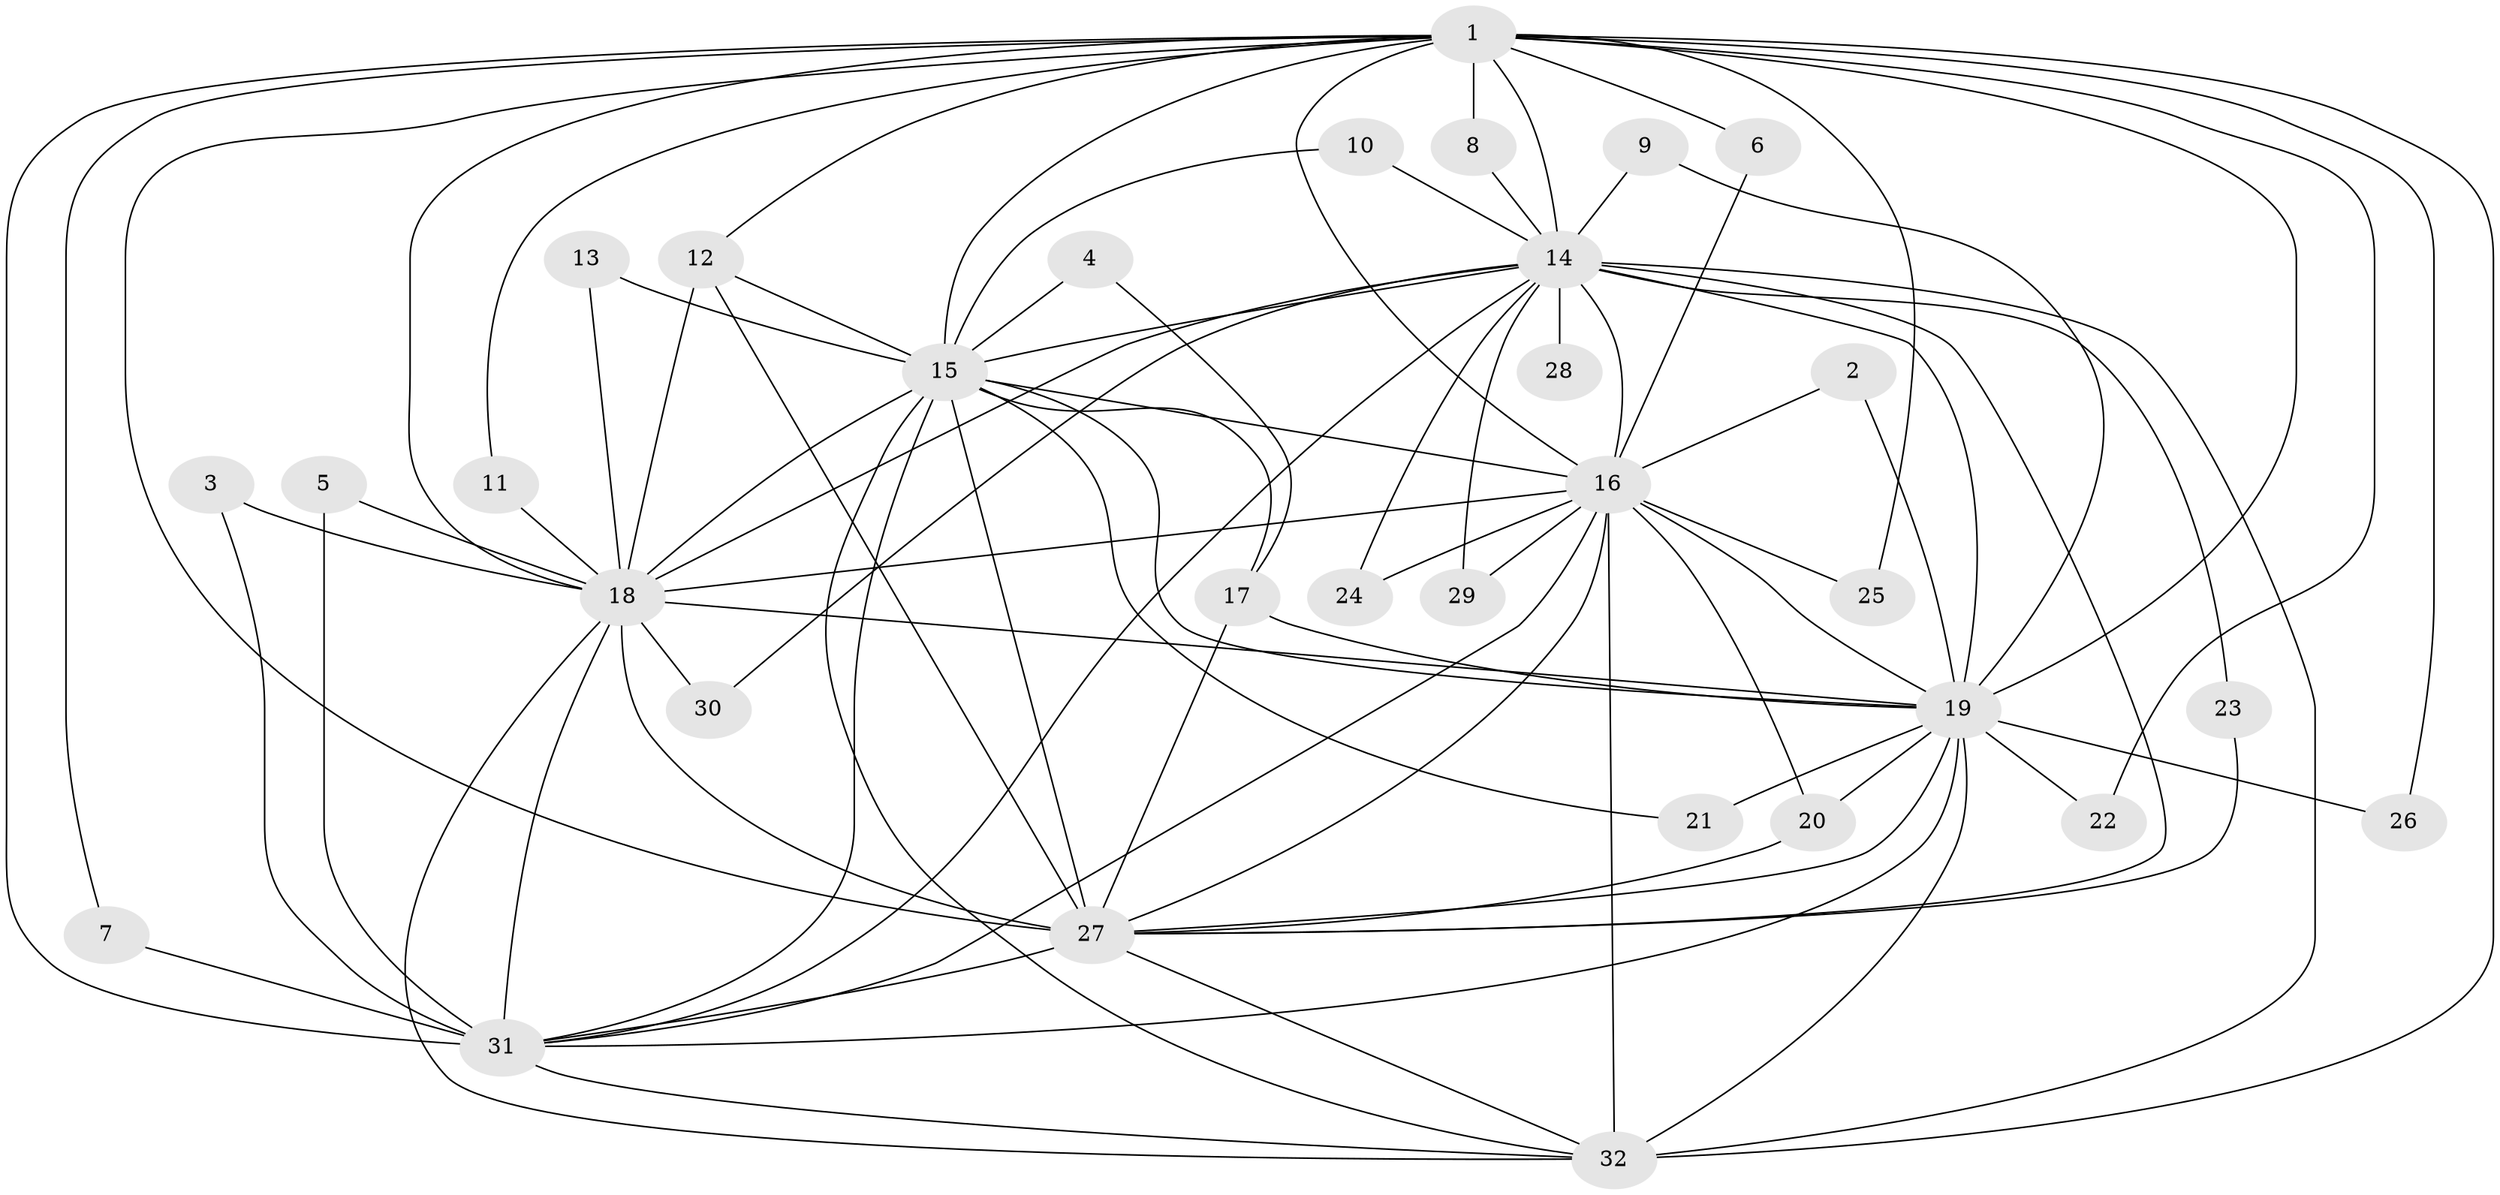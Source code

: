 // original degree distribution, {16: 0.03389830508474576, 13: 0.03389830508474576, 18: 0.01694915254237288, 17: 0.03389830508474576, 22: 0.01694915254237288, 19: 0.03389830508474576, 2: 0.6440677966101694, 4: 0.06779661016949153, 6: 0.01694915254237288, 3: 0.1016949152542373}
// Generated by graph-tools (version 1.1) at 2025/25/03/09/25 03:25:46]
// undirected, 32 vertices, 85 edges
graph export_dot {
graph [start="1"]
  node [color=gray90,style=filled];
  1;
  2;
  3;
  4;
  5;
  6;
  7;
  8;
  9;
  10;
  11;
  12;
  13;
  14;
  15;
  16;
  17;
  18;
  19;
  20;
  21;
  22;
  23;
  24;
  25;
  26;
  27;
  28;
  29;
  30;
  31;
  32;
  1 -- 6 [weight=2.0];
  1 -- 7 [weight=1.0];
  1 -- 8 [weight=1.0];
  1 -- 11 [weight=1.0];
  1 -- 12 [weight=1.0];
  1 -- 14 [weight=3.0];
  1 -- 15 [weight=2.0];
  1 -- 16 [weight=2.0];
  1 -- 18 [weight=2.0];
  1 -- 19 [weight=3.0];
  1 -- 22 [weight=1.0];
  1 -- 25 [weight=1.0];
  1 -- 26 [weight=1.0];
  1 -- 27 [weight=2.0];
  1 -- 31 [weight=2.0];
  1 -- 32 [weight=2.0];
  2 -- 16 [weight=1.0];
  2 -- 19 [weight=1.0];
  3 -- 18 [weight=1.0];
  3 -- 31 [weight=1.0];
  4 -- 15 [weight=1.0];
  4 -- 17 [weight=1.0];
  5 -- 18 [weight=1.0];
  5 -- 31 [weight=1.0];
  6 -- 16 [weight=1.0];
  7 -- 31 [weight=1.0];
  8 -- 14 [weight=1.0];
  9 -- 14 [weight=1.0];
  9 -- 19 [weight=1.0];
  10 -- 14 [weight=1.0];
  10 -- 15 [weight=1.0];
  11 -- 18 [weight=1.0];
  12 -- 15 [weight=1.0];
  12 -- 18 [weight=2.0];
  12 -- 27 [weight=1.0];
  13 -- 15 [weight=1.0];
  13 -- 18 [weight=1.0];
  14 -- 15 [weight=2.0];
  14 -- 16 [weight=1.0];
  14 -- 18 [weight=1.0];
  14 -- 19 [weight=2.0];
  14 -- 23 [weight=1.0];
  14 -- 24 [weight=1.0];
  14 -- 27 [weight=1.0];
  14 -- 28 [weight=2.0];
  14 -- 29 [weight=1.0];
  14 -- 30 [weight=1.0];
  14 -- 31 [weight=1.0];
  14 -- 32 [weight=3.0];
  15 -- 16 [weight=1.0];
  15 -- 17 [weight=1.0];
  15 -- 18 [weight=2.0];
  15 -- 19 [weight=2.0];
  15 -- 21 [weight=1.0];
  15 -- 27 [weight=1.0];
  15 -- 31 [weight=1.0];
  15 -- 32 [weight=1.0];
  16 -- 18 [weight=2.0];
  16 -- 19 [weight=1.0];
  16 -- 20 [weight=2.0];
  16 -- 24 [weight=1.0];
  16 -- 25 [weight=1.0];
  16 -- 27 [weight=2.0];
  16 -- 29 [weight=1.0];
  16 -- 31 [weight=1.0];
  16 -- 32 [weight=2.0];
  17 -- 19 [weight=2.0];
  17 -- 27 [weight=1.0];
  18 -- 19 [weight=1.0];
  18 -- 27 [weight=3.0];
  18 -- 30 [weight=1.0];
  18 -- 31 [weight=3.0];
  18 -- 32 [weight=1.0];
  19 -- 20 [weight=1.0];
  19 -- 21 [weight=1.0];
  19 -- 22 [weight=1.0];
  19 -- 26 [weight=1.0];
  19 -- 27 [weight=1.0];
  19 -- 31 [weight=2.0];
  19 -- 32 [weight=1.0];
  20 -- 27 [weight=1.0];
  23 -- 27 [weight=1.0];
  27 -- 31 [weight=2.0];
  27 -- 32 [weight=1.0];
  31 -- 32 [weight=2.0];
}
